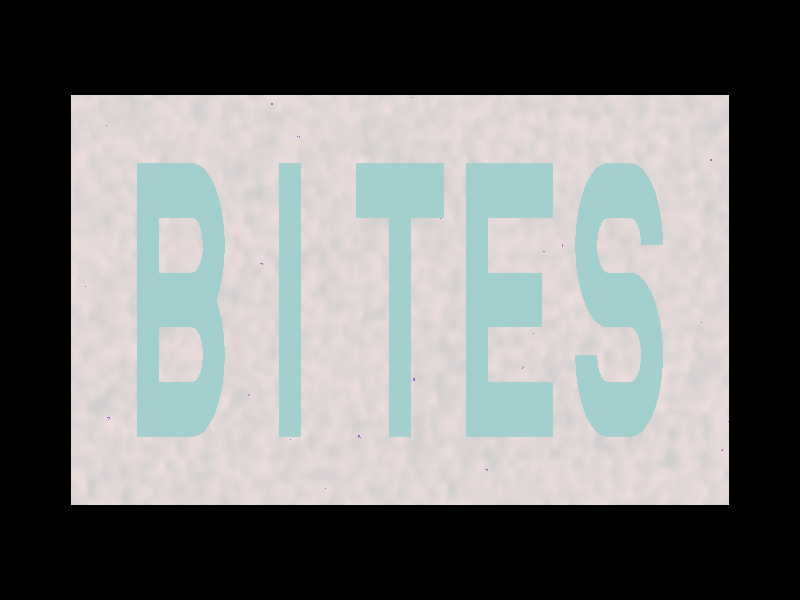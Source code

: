 #include "colors.inc"           // Standard colors library
//#include "shapes.inc"           // Commonly used object shapes
#include "textures.inc"         // LOTS of neat textures.  Lots of NEW textures.
#include "stones.inc"
#include "chars.inc"

light_source {<-71, 7, -90> color Gray80}
light_source {< 31, 12, -20> color White}

camera 
   {
   location  <0,    0,   -70>
   direction <0.0,  0.0,  4.0>
   up        <0.0,  1.0,  0>
   right     <4/3,  0.0,  0>
   look_at   <0,    0,    0>
   }


#declare BITES = union
   {
   object {char_B translate <0,  0, 0>} 
   object {char_I translate <5,  0, 0>} 
   object {char_T translate <10, 0, 0>} 
   object {char_E translate <15, 0, 0>} 
   object {char_S translate <20, 0, 0>} 
   translate <2.5, 0, 0>
   scale <4/5, 1, 1>
   }

union
   {
   difference
      {
      box {<-2, -2, .1> <22, 10, 3>}
      object {BITES scale <1, 8/5, .2> translate <0, 0, 0>}
      texture {PinkAlabaster}
      }

   box
      {
      <-1.9, -1.9, .101> <21.9, 9.9, .1011>
      texture 
         {
         pigment { CadetBlue }
         }
      finish
         {
         ambient .95
         }
      }
   translate <-10, -4, 0>
   scale <.8, 1, 1>
   }

